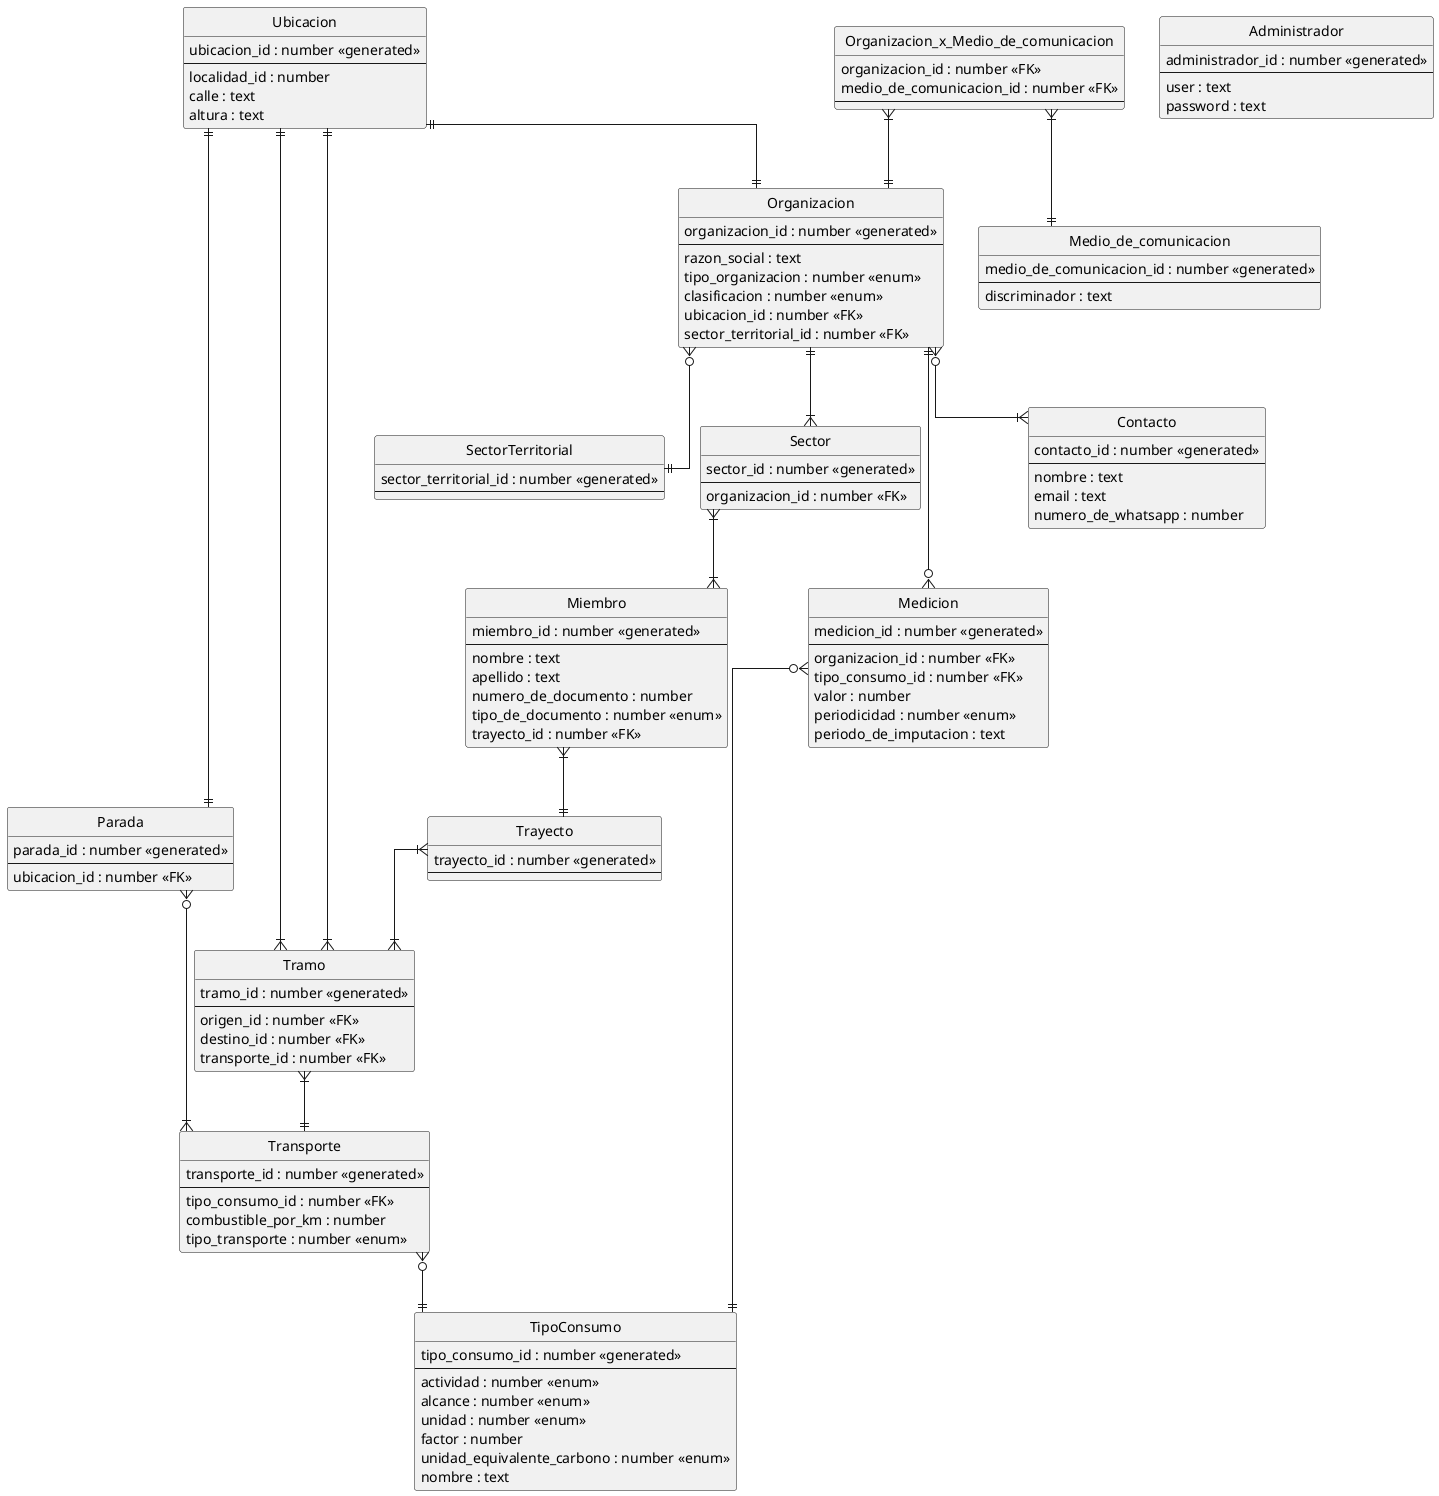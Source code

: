 @startuml DER

hide circle
skinparam linetype ortho

entity Organizacion {
  organizacion_id : number <<generated>>
  --
  razon_social : text
  tipo_organizacion : number <<enum>>
  clasificacion : number <<enum>>
  ubicacion_id : number <<FK>>
  sector_territorial_id : number <<FK>>
}

entity Contacto {
  contacto_id : number <<generated>>
  --
  nombre : text
  email : text
  numero_de_whatsapp : number
}

entity SectorTerritorial {
  sector_territorial_id : number <<generated>>
  --
}

entity TipoConsumo {
  tipo_consumo_id : number <<generated>>
  --
  actividad : number <<enum>>
  alcance : number <<enum>>
  unidad : number <<enum>>
  ' factor y unidad son embebidos
  factor : number
  unidad_equivalente_carbono : number <<enum>>
  nombre : text
}

entity Medicion {
  medicion_id : number <<generated>>
  --
  organizacion_id : number <<FK>>
  tipo_consumo_id : number <<FK>>
  valor : number
  periodicidad : number <<enum>>
  periodo_de_imputacion : text
}

entity Ubicacion {
  ubicacion_id : number <<generated>>
  --
  localidad_id : number
  calle : text
  altura : text
}

entity Sector {
  sector_id : number <<generated>>
  --
  organizacion_id : number <<FK>>
}

entity Miembro {
  miembro_id : number <<generated>>
  --
  nombre : text
  apellido : text
  numero_de_documento : number
  tipo_de_documento : number <<enum>>
  trayecto_id : number <<FK>>
}

entity Transporte {
  transporte_id : number <<generated>>
  --
  tipo_consumo_id : number <<FK>>
  combustible_por_km : number
  tipo_transporte : number <<enum>>
  ' Analizar herencia (single-table o join)
  ' VehiculoParticular, TransportePublico y ServicioContratado
}

entity Tramo {
  tramo_id : number <<generated>>
  --
  origen_id : number <<FK>>
  destino_id : number <<FK>>
  transporte_id : number <<FK>>
}

entity Trayecto {
  trayecto_id : number <<generated>>
  --
  ' Romper relacion con Tramo
}

entity Parada {
  parada_id : number <<generated>>
  --
  ubicacion_id : number <<FK>>
  ' Romper relacion con Transporte
}

entity Administrador {
  administrador_id : number <<generated>>
  --
  user : text
  password : text
}

entity Medio_de_comunicacion {
    medio_de_comunicacion_id : number <<generated>>
    --
    discriminador : text
}

entity Organizacion_x_Medio_de_comunicacion {
    organizacion_id : number <<FK>>
    medio_de_comunicacion_id : number <<FK>>
    --
}

Organizacion ||--|{ Sector
Sector }|--|{ Miembro
' Documento es propiedad de Miembro
Miembro }|--|| Trayecto
Trayecto }|--|{ Tramo
Tramo }|--|| Transporte
' Ver como hacer la Herencia de transporte (single table)
' TipoTransporte va como propiedad del Transporte
Parada }o--|{ Transporte
' ResultadoDistancia es propiedad de Parada
Ubicacion ||--|| Parada
Ubicacion ||--|| Organizacion
' Parada y Organizacion tienen FK de Ubicacion
Ubicacion||--|{ Tramo
Ubicacion||--|{ Tramo
' Tramo tiene 2 FK que referencian a Ubicacion
Organizacion||-o{ Medicion
Medicion }o--|| TipoConsumo
Transporte }o--|| TipoConsumo
' FE queda como embedded y TipoConsumo queda como Embeddable
' Administrador no tiene relacion con ninguna entidad
Organizacion }o--|{ Contacto
Organizacion }o--|| SectorTerritorial

' Queda romper las relaciones ManyToMany

Organizacion_x_Medio_de_comunicacion }|--||Medio_de_comunicacion
Organizacion_x_Medio_de_comunicacion }|--||Organizacion

@enduml
